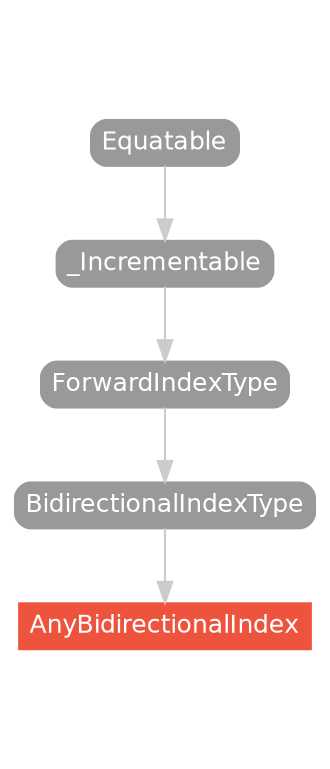 strict digraph "AnyBidirectionalIndex - Type Hierarchy - SwiftDoc.org" {
    pad="0.1,0.8"
    node [shape=box, style="filled,rounded", color="#999999", fillcolor="#999999", fontcolor=white, fontname=Helvetica, fontnames="Helvetica,sansserif", fontsize=12, margin="0.07,0.05", height="0.3"]
    edge [color="#cccccc"]
    "AnyBidirectionalIndex" [URL="/type/AnyBidirectionalIndex/", style="filled", fillcolor="#ee543d", color="#ee543d"]
    "BidirectionalIndexType" [URL="/protocol/BidirectionalIndexType/hierarchy/"]
    "Equatable" [URL="/protocol/Equatable/hierarchy/"]
    "ForwardIndexType" [URL="/protocol/ForwardIndexType/hierarchy/"]
    "_Incrementable" [URL="/protocol/_Incrementable/hierarchy/"]    "BidirectionalIndexType" -> "AnyBidirectionalIndex"
    "ForwardIndexType" -> "BidirectionalIndexType"
    "_Incrementable" -> "ForwardIndexType"
    "Equatable" -> "_Incrementable"
    subgraph Types {
        rank = max; "AnyBidirectionalIndex";
    }
}